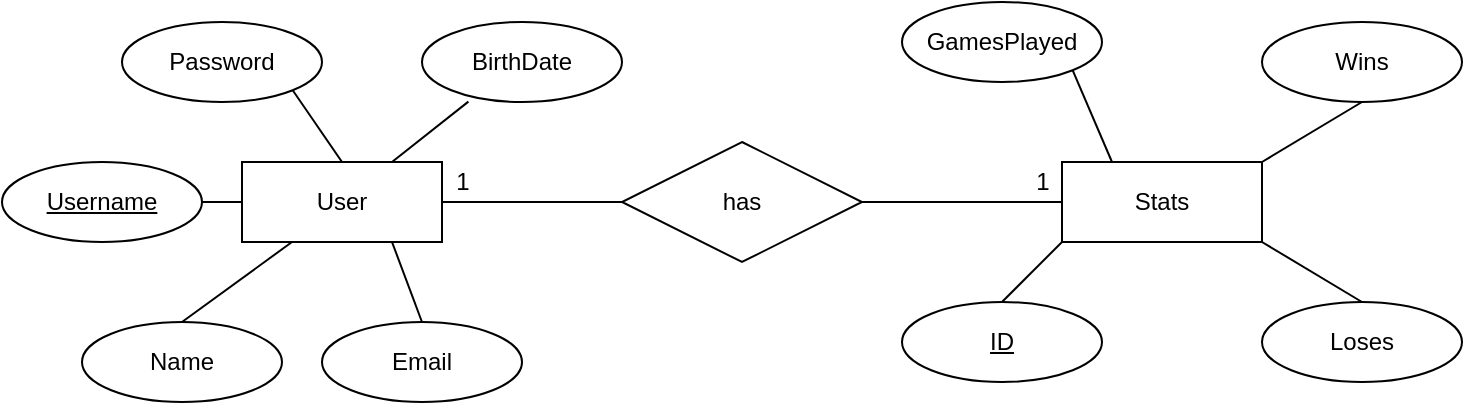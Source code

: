 <mxfile version="18.1.3" type="device"><diagram id="Rc9Y39HWHAYSSkl6xEEr" name="Side-1"><mxGraphModel dx="1038" dy="649" grid="1" gridSize="10" guides="1" tooltips="1" connect="1" arrows="1" fold="1" page="1" pageScale="1" pageWidth="827" pageHeight="1169" math="0" shadow="0"><root><mxCell id="0"/><mxCell id="1" parent="0"/><mxCell id="arzTBM9RJjn7SoAkeMKk-7" value="User" style="whiteSpace=wrap;html=1;align=center;" parent="1" vertex="1"><mxGeometry x="190" y="180" width="100" height="40" as="geometry"/></mxCell><mxCell id="arzTBM9RJjn7SoAkeMKk-8" value="Username" style="ellipse;whiteSpace=wrap;html=1;align=center;fontStyle=4;" parent="1" vertex="1"><mxGeometry x="70" y="180" width="100" height="40" as="geometry"/></mxCell><mxCell id="arzTBM9RJjn7SoAkeMKk-11" value="" style="endArrow=none;html=1;rounded=0;exitX=1;exitY=0.5;exitDx=0;exitDy=0;entryX=0;entryY=0.5;entryDx=0;entryDy=0;" parent="1" source="arzTBM9RJjn7SoAkeMKk-8" target="arzTBM9RJjn7SoAkeMKk-7" edge="1"><mxGeometry relative="1" as="geometry"><mxPoint x="330" y="310" as="sourcePoint"/><mxPoint x="490" y="310" as="targetPoint"/></mxGeometry></mxCell><mxCell id="arzTBM9RJjn7SoAkeMKk-12" value="Password" style="ellipse;whiteSpace=wrap;html=1;align=center;" parent="1" vertex="1"><mxGeometry x="130" y="110" width="100" height="40" as="geometry"/></mxCell><mxCell id="arzTBM9RJjn7SoAkeMKk-13" value="" style="endArrow=none;html=1;rounded=0;exitX=1;exitY=1;exitDx=0;exitDy=0;entryX=0.5;entryY=0;entryDx=0;entryDy=0;" parent="1" source="arzTBM9RJjn7SoAkeMKk-12" target="arzTBM9RJjn7SoAkeMKk-7" edge="1"><mxGeometry relative="1" as="geometry"><mxPoint x="330" y="310" as="sourcePoint"/><mxPoint x="490" y="310" as="targetPoint"/></mxGeometry></mxCell><mxCell id="arzTBM9RJjn7SoAkeMKk-15" value="Stats" style="whiteSpace=wrap;html=1;align=center;" parent="1" vertex="1"><mxGeometry x="600" y="180" width="100" height="40" as="geometry"/></mxCell><mxCell id="arzTBM9RJjn7SoAkeMKk-18" value="Wins&lt;span style=&quot;color: rgba(0 , 0 , 0 , 0) ; font-family: monospace ; font-size: 0px&quot;&gt;%3CmxGraphModel%3E%3Croot%3E%3CmxCell%20id%3D%220%22%2F%3E%3CmxCell%20id%3D%221%22%20parent%3D%220%22%2F%3E%3CmxCell%20id%3D%222%22%20value%3D%22Wins%22%20style%3D%22ellipse%3BwhiteSpace%3Dwrap%3Bhtml%3D1%3B%22%20vertex%3D%221%22%20parent%3D%221%22%3E%3CmxGeometry%20x%3D%22150%22%20y%3D%22235%22%20width%3D%2280%22%20height%3D%2250%22%20as%3D%22geometry%22%2F%3E%3C%2FmxCell%3E%3C%2Froot%3E%3C%2FmxGraphModel%3Ess&lt;/span&gt;" style="ellipse;whiteSpace=wrap;html=1;align=center;" parent="1" vertex="1"><mxGeometry x="700" y="110" width="100" height="40" as="geometry"/></mxCell><mxCell id="arzTBM9RJjn7SoAkeMKk-19" value="Loses" style="ellipse;whiteSpace=wrap;html=1;align=center;" parent="1" vertex="1"><mxGeometry x="700" y="250" width="100" height="40" as="geometry"/></mxCell><mxCell id="arzTBM9RJjn7SoAkeMKk-20" value="ID" style="ellipse;whiteSpace=wrap;html=1;align=center;fontStyle=4;" parent="1" vertex="1"><mxGeometry x="520" y="250" width="100" height="40" as="geometry"/></mxCell><mxCell id="arzTBM9RJjn7SoAkeMKk-23" value="" style="endArrow=none;html=1;rounded=0;exitX=0.5;exitY=0;exitDx=0;exitDy=0;entryX=0;entryY=1;entryDx=0;entryDy=0;" parent="1" source="arzTBM9RJjn7SoAkeMKk-20" target="arzTBM9RJjn7SoAkeMKk-15" edge="1"><mxGeometry relative="1" as="geometry"><mxPoint x="420" y="310" as="sourcePoint"/><mxPoint x="580" y="310" as="targetPoint"/></mxGeometry></mxCell><mxCell id="arzTBM9RJjn7SoAkeMKk-24" value="" style="endArrow=none;html=1;rounded=0;exitX=0.5;exitY=1;exitDx=0;exitDy=0;entryX=1;entryY=0;entryDx=0;entryDy=0;" parent="1" source="arzTBM9RJjn7SoAkeMKk-18" target="arzTBM9RJjn7SoAkeMKk-15" edge="1"><mxGeometry relative="1" as="geometry"><mxPoint x="580" y="160" as="sourcePoint"/><mxPoint x="610" y="190" as="targetPoint"/></mxGeometry></mxCell><mxCell id="arzTBM9RJjn7SoAkeMKk-25" value="" style="endArrow=none;html=1;rounded=0;exitX=0.5;exitY=0;exitDx=0;exitDy=0;entryX=1;entryY=1;entryDx=0;entryDy=0;" parent="1" source="arzTBM9RJjn7SoAkeMKk-19" target="arzTBM9RJjn7SoAkeMKk-15" edge="1"><mxGeometry relative="1" as="geometry"><mxPoint x="760" y="160" as="sourcePoint"/><mxPoint x="710" y="190" as="targetPoint"/></mxGeometry></mxCell><mxCell id="arzTBM9RJjn7SoAkeMKk-27" value="has" style="shape=rhombus;perimeter=rhombusPerimeter;whiteSpace=wrap;html=1;align=center;" parent="1" vertex="1"><mxGeometry x="380" y="170" width="120" height="60" as="geometry"/></mxCell><mxCell id="arzTBM9RJjn7SoAkeMKk-29" value="" style="endArrow=none;html=1;rounded=0;exitX=1;exitY=0.5;exitDx=0;exitDy=0;" parent="1" source="arzTBM9RJjn7SoAkeMKk-7" target="arzTBM9RJjn7SoAkeMKk-27" edge="1"><mxGeometry relative="1" as="geometry"><mxPoint x="430" y="310" as="sourcePoint"/><mxPoint x="590" y="310" as="targetPoint"/></mxGeometry></mxCell><mxCell id="arzTBM9RJjn7SoAkeMKk-32" value="" style="endArrow=none;html=1;rounded=0;exitX=1;exitY=0.5;exitDx=0;exitDy=0;entryX=0;entryY=0.5;entryDx=0;entryDy=0;" parent="1" source="arzTBM9RJjn7SoAkeMKk-27" target="arzTBM9RJjn7SoAkeMKk-15" edge="1"><mxGeometry relative="1" as="geometry"><mxPoint x="300" y="210" as="sourcePoint"/><mxPoint x="390" y="210" as="targetPoint"/><Array as="points"/></mxGeometry></mxCell><mxCell id="arzTBM9RJjn7SoAkeMKk-35" value="1" style="text;html=1;align=center;verticalAlign=middle;resizable=0;points=[];autosize=1;strokeColor=none;" parent="1" vertex="1"><mxGeometry x="580" y="180" width="20" height="20" as="geometry"/></mxCell><mxCell id="arzTBM9RJjn7SoAkeMKk-36" value="1" style="text;html=1;align=center;verticalAlign=middle;resizable=0;points=[];autosize=1;strokeColor=none;" parent="1" vertex="1"><mxGeometry x="290" y="180" width="20" height="20" as="geometry"/></mxCell><mxCell id="ZmO2R2UNeKSmR1q0kPrT-1" value="Name" style="ellipse;whiteSpace=wrap;html=1;align=center;" parent="1" vertex="1"><mxGeometry x="110" y="260" width="100" height="40" as="geometry"/></mxCell><mxCell id="ZmO2R2UNeKSmR1q0kPrT-2" value="Email&lt;span style=&quot;color: rgba(0 , 0 , 0 , 0) ; font-family: monospace ; font-size: 0px&quot;&gt;%3CmxGraphModel%3E%3Croot%3E%3CmxCell%20id%3D%220%22%2F%3E%3CmxCell%20id%3D%221%22%20parent%3D%220%22%2F%3E%3CmxCell%20id%3D%222%22%20value%3D%22Password%22%20style%3D%22ellipse%3BwhiteSpace%3Dwrap%3Bhtml%3D1%3Balign%3Dcenter%3B%22%20vertex%3D%221%22%20parent%3D%221%22%3E%3CmxGeometry%20x%3D%2290%22%20y%3D%22250%22%20width%3D%22100%22%20height%3D%2240%22%20as%3D%22geometry%22%2F%3E%3C%2FmxCell%3E%3C%2Froot%3E%3C%2FmxGraphModel%3E&lt;/span&gt;" style="ellipse;whiteSpace=wrap;html=1;align=center;" parent="1" vertex="1"><mxGeometry x="230" y="260" width="100" height="40" as="geometry"/></mxCell><mxCell id="ZmO2R2UNeKSmR1q0kPrT-3" value="BirthDate" style="ellipse;whiteSpace=wrap;html=1;align=center;" parent="1" vertex="1"><mxGeometry x="280" y="110" width="100" height="40" as="geometry"/></mxCell><mxCell id="ZmO2R2UNeKSmR1q0kPrT-5" value="" style="endArrow=none;html=1;exitX=0.232;exitY=0.995;exitDx=0;exitDy=0;exitPerimeter=0;entryX=0.75;entryY=0;entryDx=0;entryDy=0;endFill=0;" parent="1" source="ZmO2R2UNeKSmR1q0kPrT-3" target="arzTBM9RJjn7SoAkeMKk-7" edge="1"><mxGeometry width="50" height="50" relative="1" as="geometry"><mxPoint x="390" y="330" as="sourcePoint"/><mxPoint x="440" y="280" as="targetPoint"/></mxGeometry></mxCell><mxCell id="ZmO2R2UNeKSmR1q0kPrT-6" value="" style="endArrow=none;html=1;exitX=0.5;exitY=0;exitDx=0;exitDy=0;entryX=0.75;entryY=1;entryDx=0;entryDy=0;endFill=0;" parent="1" source="ZmO2R2UNeKSmR1q0kPrT-2" target="arzTBM9RJjn7SoAkeMKk-7" edge="1"><mxGeometry width="50" height="50" relative="1" as="geometry"><mxPoint x="313.2" y="159.8" as="sourcePoint"/><mxPoint x="275" y="190" as="targetPoint"/></mxGeometry></mxCell><mxCell id="ZmO2R2UNeKSmR1q0kPrT-7" value="" style="endArrow=none;html=1;exitX=0.5;exitY=0;exitDx=0;exitDy=0;entryX=0.25;entryY=1;entryDx=0;entryDy=0;endFill=0;" parent="1" source="ZmO2R2UNeKSmR1q0kPrT-1" target="arzTBM9RJjn7SoAkeMKk-7" edge="1"><mxGeometry width="50" height="50" relative="1" as="geometry"><mxPoint x="290" y="270" as="sourcePoint"/><mxPoint x="275" y="230" as="targetPoint"/></mxGeometry></mxCell><mxCell id="ZmO2R2UNeKSmR1q0kPrT-8" value="GamesPlayed" style="ellipse;whiteSpace=wrap;html=1;align=center;" parent="1" vertex="1"><mxGeometry x="520" y="100" width="100" height="40" as="geometry"/></mxCell><mxCell id="ZmO2R2UNeKSmR1q0kPrT-9" value="" style="endArrow=none;html=1;exitX=1;exitY=1;exitDx=0;exitDy=0;entryX=0.25;entryY=0;entryDx=0;entryDy=0;endFill=0;" parent="1" source="ZmO2R2UNeKSmR1q0kPrT-8" target="arzTBM9RJjn7SoAkeMKk-15" edge="1"><mxGeometry width="50" height="50" relative="1" as="geometry"><mxPoint x="390" y="330" as="sourcePoint"/><mxPoint x="440" y="280" as="targetPoint"/></mxGeometry></mxCell></root></mxGraphModel></diagram></mxfile>